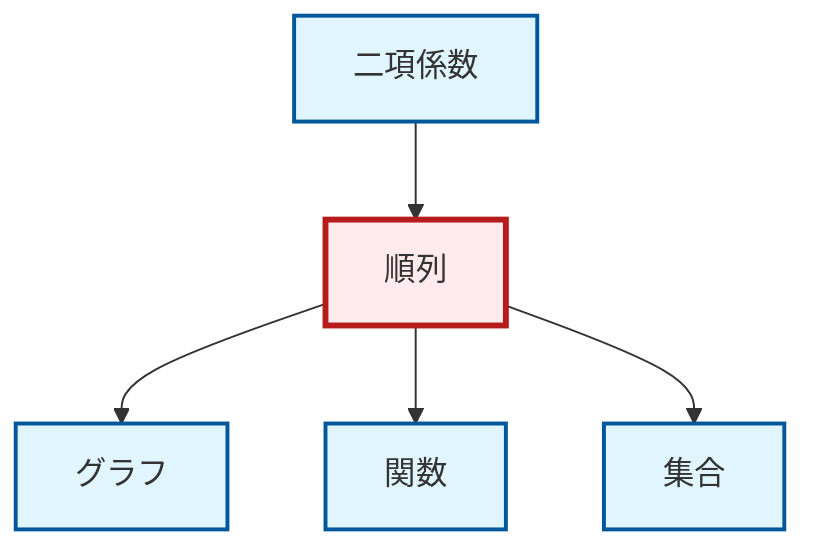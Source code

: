 graph TD
    classDef definition fill:#e1f5fe,stroke:#01579b,stroke-width:2px
    classDef theorem fill:#f3e5f5,stroke:#4a148c,stroke-width:2px
    classDef axiom fill:#fff3e0,stroke:#e65100,stroke-width:2px
    classDef example fill:#e8f5e9,stroke:#1b5e20,stroke-width:2px
    classDef current fill:#ffebee,stroke:#b71c1c,stroke-width:3px
    def-permutation["順列"]:::definition
    def-function["関数"]:::definition
    def-set["集合"]:::definition
    def-graph["グラフ"]:::definition
    def-binomial-coefficient["二項係数"]:::definition
    def-permutation --> def-graph
    def-binomial-coefficient --> def-permutation
    def-permutation --> def-function
    def-permutation --> def-set
    class def-permutation current